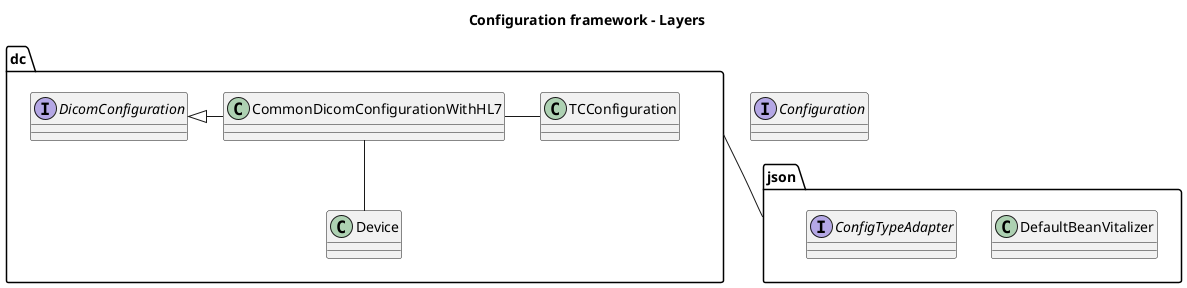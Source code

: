 @startuml



title Configuration framework - Layers


dc -- json
Interface Configuration

package "JSON conversion \n <size:10>Handles converting configuration nodes (i.e. json-like structures) to type-safe configurable instances and vice-versa.</size>" as json {
Class DefaultBeanVitalizer
Interface ConfigTypeAdapter
}

package "Dicom Configuration" as dc {

DicomConfiguration <|- CommonDicomConfigurationWithHL7
Interface DicomConfiguration

Class CommonDicomConfigurationWithHL7
Class TCConfiguration
Class Device

CommonDicomConfigurationWithHL7 - TCConfiguration
CommonDicomConfigurationWithHL7 -- Device
}



newpage

Interface Configuration
package "Low-level configuration" as ejb {

    Configuration <|- ConfigurationEJB

    package "Defaults filter \n <size:10>Filters out default values before storing / inserts default values when loading</size>" as df {
       class DefaultsAndNullFilterDecorator
    }

    package "Hash-based optimistic locking \n <size:10>Prevents conflicting concurrent changes and preserves independent concurrent changes</size>" as ol {
       class HashBasedOptimisticLockingConfiguration
    }

    package "Extension merging \n <size:10>Preserves existing extensions from being removed</size>" as em {
       class ExtensionMergingConfiguration
    }

    package "Infinispan reference index \n <size:10>Enables fast lookup by uuid </size>" as irf {
       class InfinispanDicomReferenceIndexingDecorator
    }
    package "Infinispan cache \n <size:10>Caches the whole configuration</size>" as ic {
       class InfinispanCachingConfigurationDecorator
    }

    package "Storage \n <size:10>Persistent storage</size>" as st {
       class SemiSerializedDBConfigStorage
       class CdiSingleJsonFileConfigurationStorage
    }

    package "[pre-commit] Integrity check \n <size:10>Prevents breaking changes from being committed</size>" as ichk {
        Class ConfigurationIntegrityCheck
    }

    package "[post-commit] Notifications \n <size:10>Triggers update notifications to other components</size>" as notif {
        Class ConfigNotificationDecorator
    }

    class ConfigurationEJB
    note right of ConfigurationEJB: Assembles the decorator stack; \nEnforces locking, transaction demarcation, pre/post-commit hooks

    ConfigurationEJB .. df
    st .. ichk
    st .. notif

    df .. ol
    ol .. em
    em .. irf
    irf .. ic
    ic ..st



}



'
'rectangle ConfigurationEJB {
'}
'
'rectangle upgrade as "Upgrade engine === d"
'
'rectangle "DicomConfiguration" {
'}
'
'rectangle "Defaults filter" {
'}
'rectangle "Hash-based optimistic locking" {
'}
'rectangle "Extension merging" {
'}
'rectangle "Infinispan reference index" {
'}
'rectangle "Infinispan cache" {
'}
'rectangle "Storage (DB, json file)" {
'}
'
'rectangle "(pre-commit)Integrity check" {
'}
'rectangle "(post-commit)Notifications" {
'}

@enduml